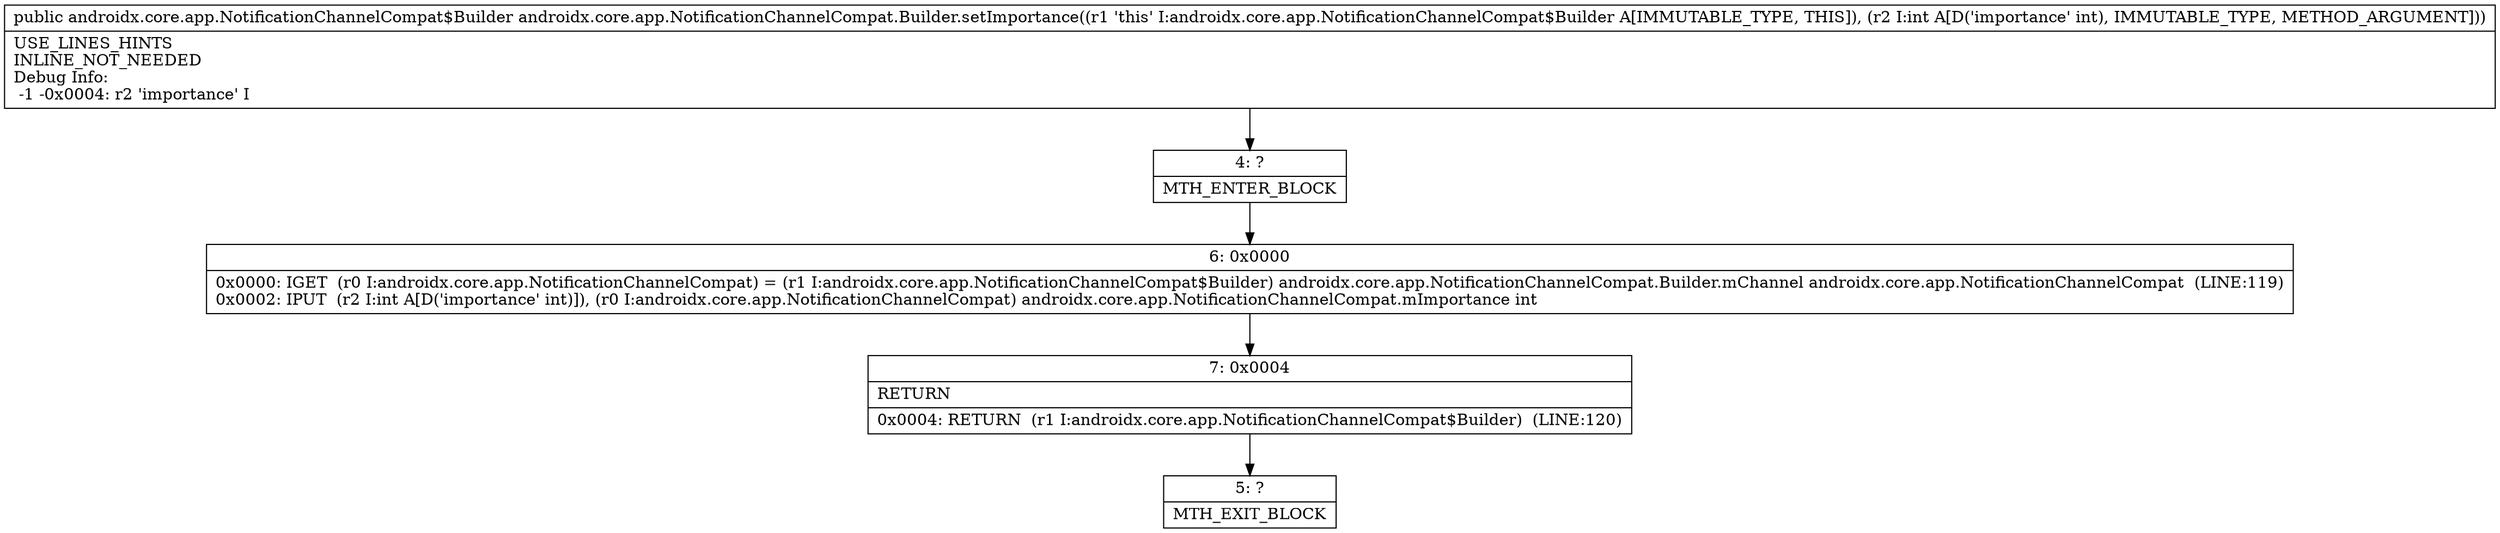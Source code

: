 digraph "CFG forandroidx.core.app.NotificationChannelCompat.Builder.setImportance(I)Landroidx\/core\/app\/NotificationChannelCompat$Builder;" {
Node_4 [shape=record,label="{4\:\ ?|MTH_ENTER_BLOCK\l}"];
Node_6 [shape=record,label="{6\:\ 0x0000|0x0000: IGET  (r0 I:androidx.core.app.NotificationChannelCompat) = (r1 I:androidx.core.app.NotificationChannelCompat$Builder) androidx.core.app.NotificationChannelCompat.Builder.mChannel androidx.core.app.NotificationChannelCompat  (LINE:119)\l0x0002: IPUT  (r2 I:int A[D('importance' int)]), (r0 I:androidx.core.app.NotificationChannelCompat) androidx.core.app.NotificationChannelCompat.mImportance int \l}"];
Node_7 [shape=record,label="{7\:\ 0x0004|RETURN\l|0x0004: RETURN  (r1 I:androidx.core.app.NotificationChannelCompat$Builder)  (LINE:120)\l}"];
Node_5 [shape=record,label="{5\:\ ?|MTH_EXIT_BLOCK\l}"];
MethodNode[shape=record,label="{public androidx.core.app.NotificationChannelCompat$Builder androidx.core.app.NotificationChannelCompat.Builder.setImportance((r1 'this' I:androidx.core.app.NotificationChannelCompat$Builder A[IMMUTABLE_TYPE, THIS]), (r2 I:int A[D('importance' int), IMMUTABLE_TYPE, METHOD_ARGUMENT]))  | USE_LINES_HINTS\lINLINE_NOT_NEEDED\lDebug Info:\l  \-1 \-0x0004: r2 'importance' I\l}"];
MethodNode -> Node_4;Node_4 -> Node_6;
Node_6 -> Node_7;
Node_7 -> Node_5;
}

